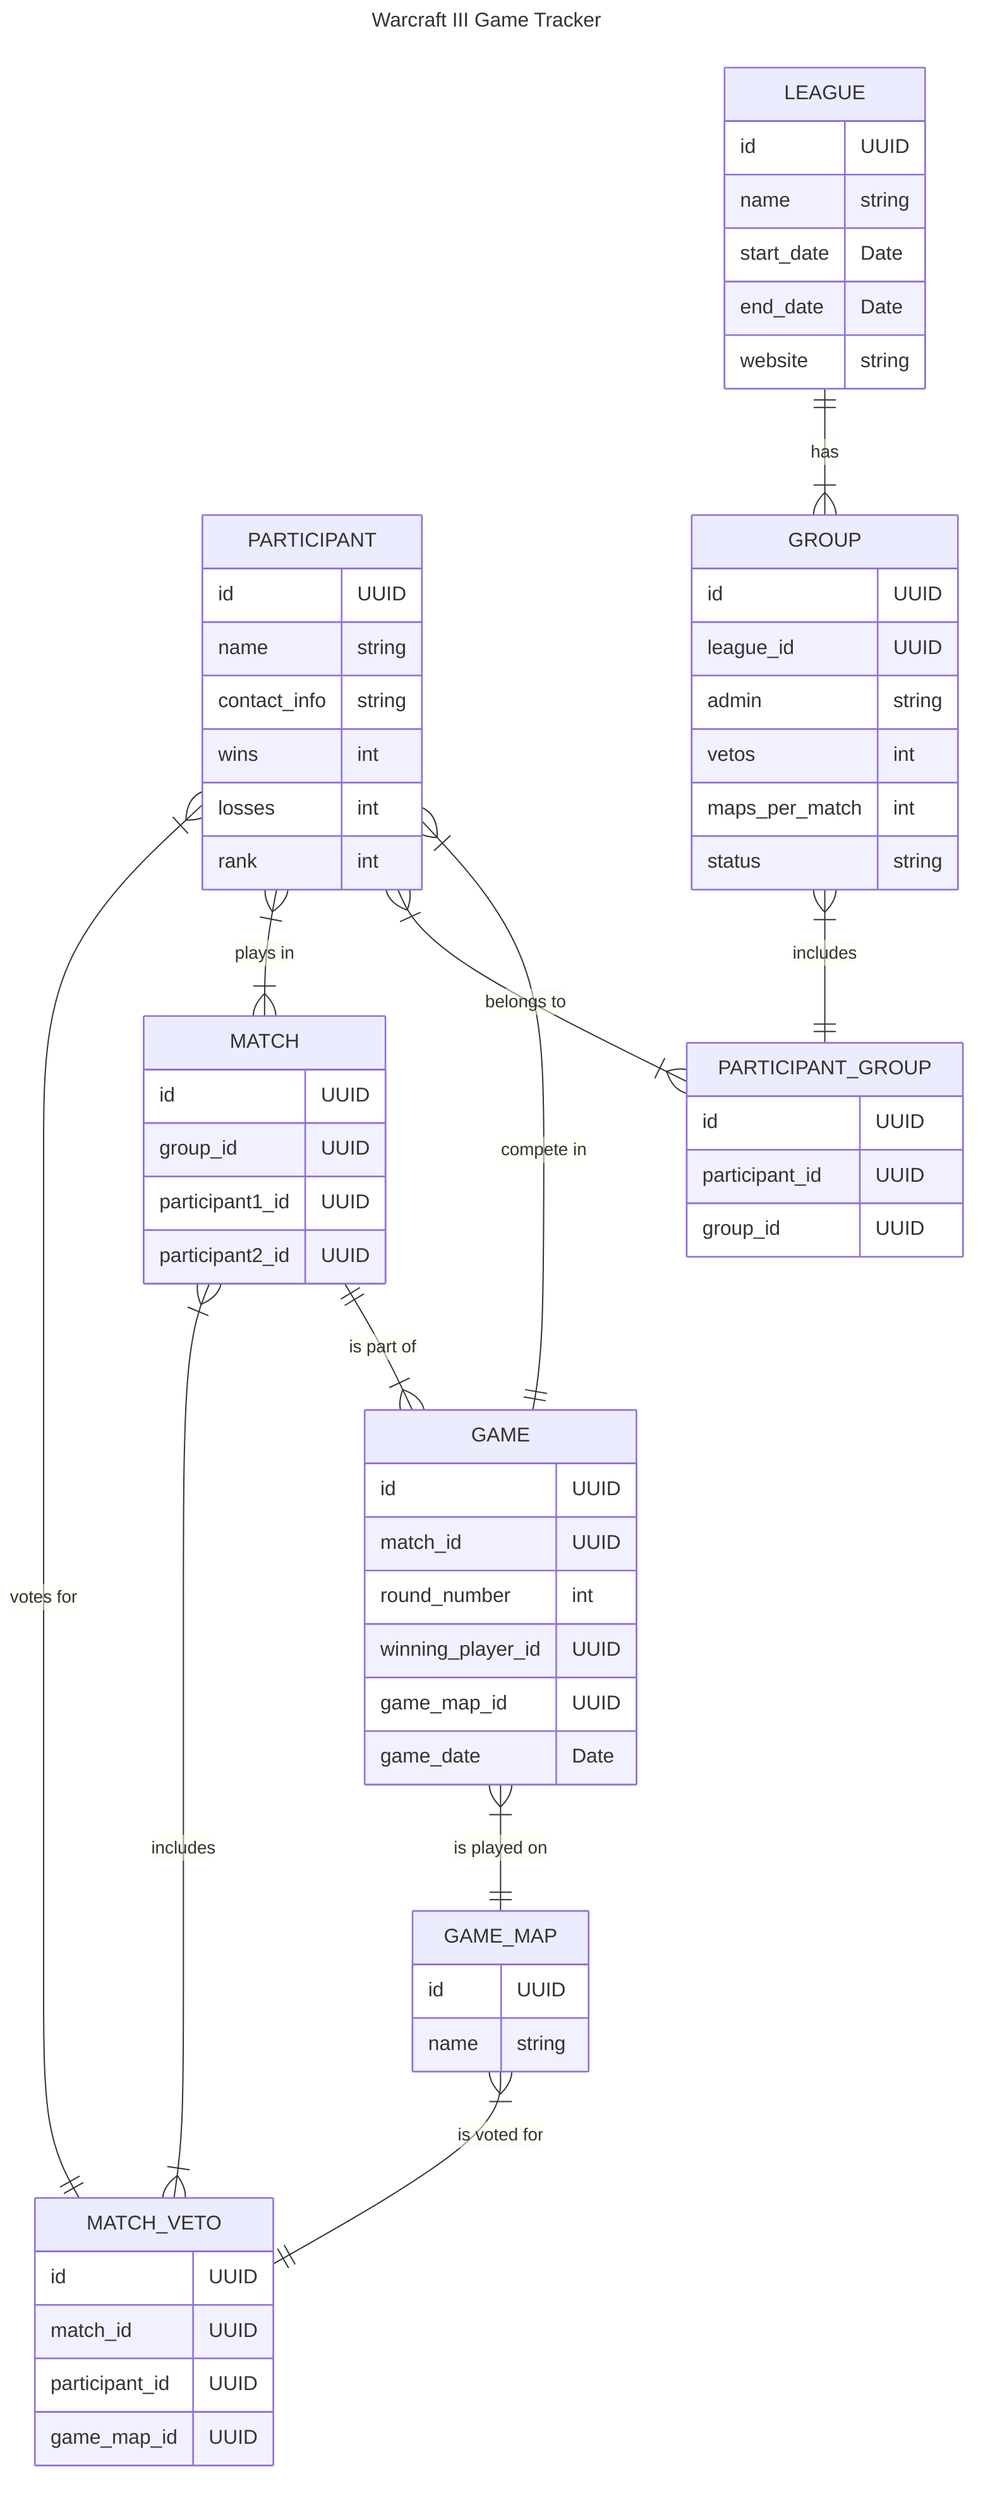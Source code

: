 ---
title: Warcraft III Game Tracker
---
erDiagram
    LEAGUE {
        id UUID
        name string
        start_date Date
        end_date Date
        website string
    }
    PARTICIPANT {
        id UUID
        name string
        contact_info string
        wins int
        losses int
        rank int
    }
    MATCH {
        id UUID
        group_id UUID
        participant1_id UUID
        participant2_id UUID
    }
    MATCH_VETO {
        id UUID
        match_id UUID
        participant_id UUID
        game_map_id UUID
    }
    GAME {
        id UUID
        match_id UUID
        round_number int
        winning_player_id UUID
        game_map_id UUID
        game_date Date
    }
    GROUP {
        id UUID
        league_id UUID
        admin string
        vetos int
        maps_per_match int
        status string
    }
    GAME_MAP {
        id UUID
        name string
    }
    PARTICIPANT_GROUP {
        id UUID
        participant_id UUID
        group_id UUID
    }
    PARTICIPANT }|--|| GAME: "compete in"
    PARTICIPANT }|--|{ PARTICIPANT_GROUP: "belongs to"
    GROUP }|--|| PARTICIPANT_GROUP: "includes"
    PARTICIPANT }|--|{ MATCH: "plays in"
    MATCH ||--|{ GAME: "is part of"
    GAME }|--|| GAME_MAP: "is played on"
    MATCH }|--|{ MATCH_VETO: "includes"
    PARTICIPANT }|--|| MATCH_VETO: "votes for"
    GAME_MAP }|--|| MATCH_VETO: "is voted for"
    LEAGUE ||--|{ GROUP: "has"